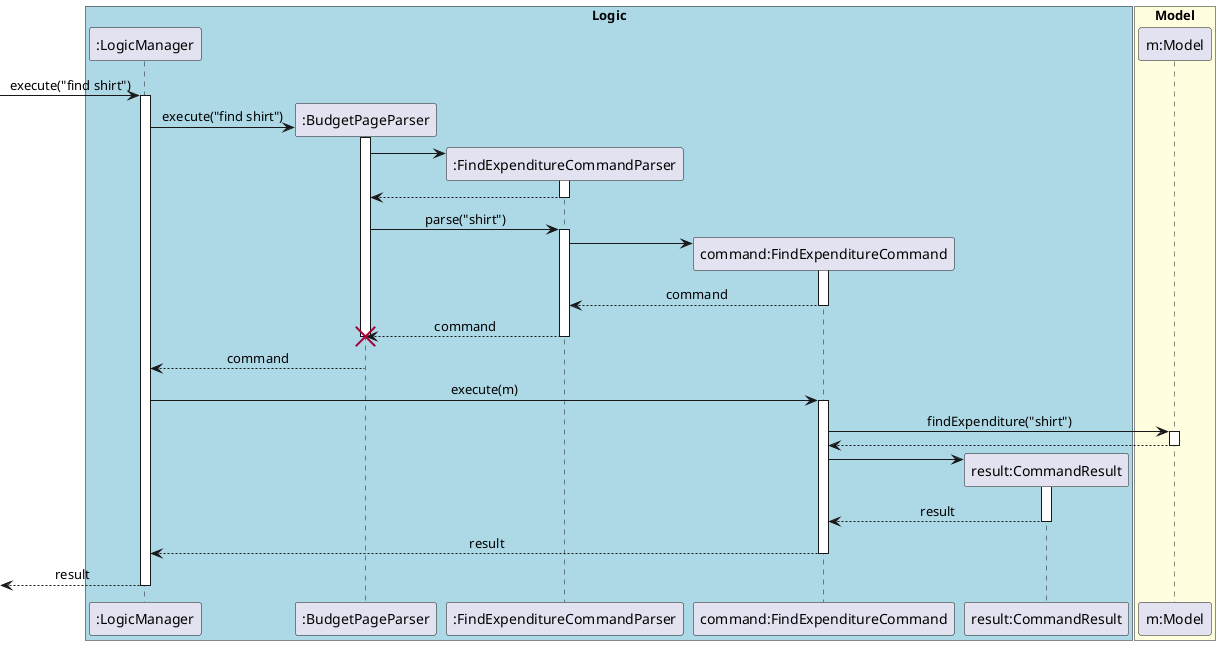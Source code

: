@startuml
@startuml
skinparam Sequence {
    MessageAlign center
}
box "Logic" #LightBlue
participant ":LogicManager" as LM
participant ":BudgetPageParser" as BPP
participant ":FindExpenditureCommandParser" as FECP
participant "command:FindExpenditureCommand" as FEC
participant "result:CommandResult" as CR
end box

box "Model" #LightYellow
participant "m:Model" as M
end box

[-> LM : execute("find shirt")
activate LM
create BPP
LM -> BPP : execute("find shirt")
activate BPP

create FECP
BPP -> FECP
activate FECP
BPP <-- FECP
deactivate FECP

BPP -> FECP : parse("shirt")
activate FECP

create FEC
FECP -> FEC
activate FEC
FECP <-- FEC : command
deactivate FEC

BPP <-- FECP : command
deactivate FECP
destroy BPP

LM <-- BPP : command
deactivate BPP

LM -> FEC : execute(m)
activate FEC
FEC -> M : findExpenditure("shirt")
activate M
FEC <-- M
deactivate M

create CR
FEC -> CR
activate CR
FEC <-- CR : result
deactivate CR

LM <-- FEC : result
deactivate FEC

[<-- LM: result
deactivate LM

@enduml

